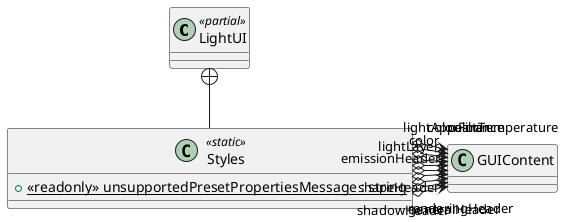 @startuml
class LightUI <<partial>> {
}
class Styles <<static>> {
    + {static} <<readonly>> unsupportedPresetPropertiesMessage : string
}
LightUI +-- Styles
Styles o-> "generalHeader" GUIContent
Styles o-> "shapeHeader" GUIContent
Styles o-> "renderingHeader" GUIContent
Styles o-> "emissionHeader" GUIContent
Styles o-> "shadowHeader" GUIContent
Styles o-> "lightLayer" GUIContent
Styles o-> "color" GUIContent
Styles o-> "lightAppearance" GUIContent
Styles o-> "colorFilter" GUIContent
Styles o-> "colorTemperature" GUIContent
@enduml
